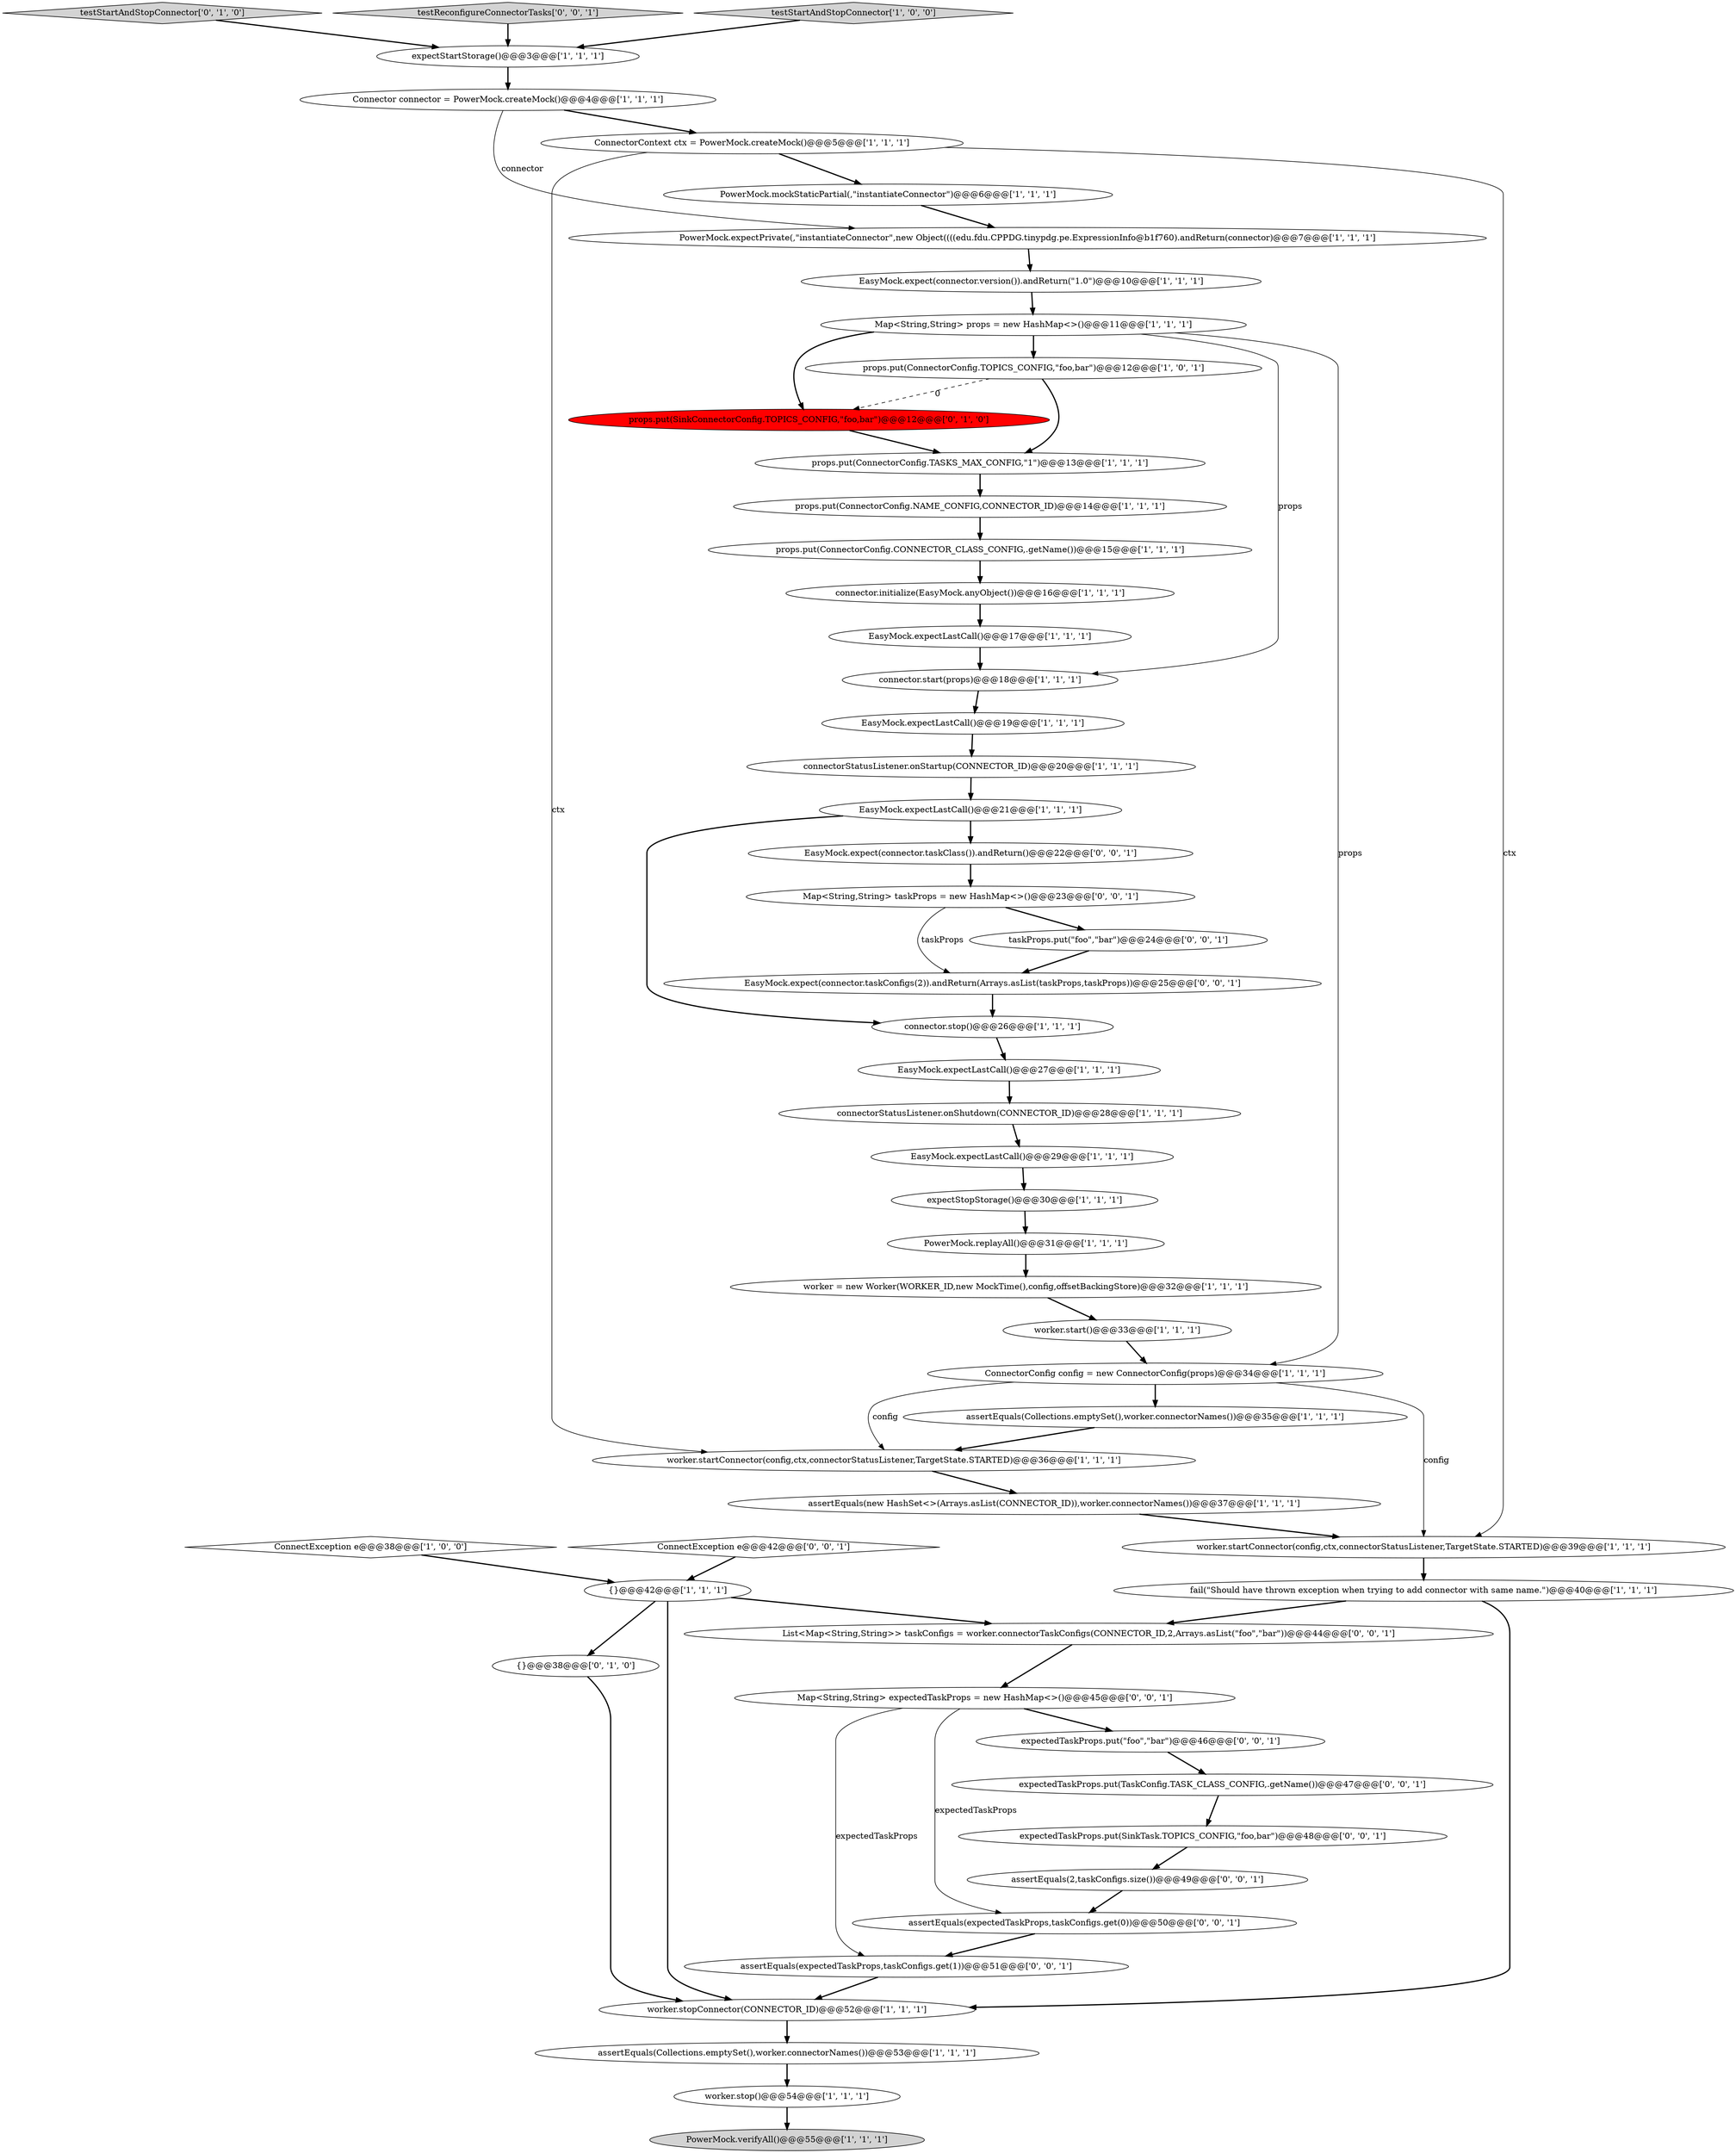 digraph {
41 [style = filled, label = "expectedTaskProps.put(\"foo\",\"bar\")@@@46@@@['0', '0', '1']", fillcolor = white, shape = ellipse image = "AAA0AAABBB3BBB"];
15 [style = filled, label = "assertEquals(Collections.emptySet(),worker.connectorNames())@@@35@@@['1', '1', '1']", fillcolor = white, shape = ellipse image = "AAA0AAABBB1BBB"];
32 [style = filled, label = "EasyMock.expectLastCall()@@@21@@@['1', '1', '1']", fillcolor = white, shape = ellipse image = "AAA0AAABBB1BBB"];
9 [style = filled, label = "props.put(ConnectorConfig.NAME_CONFIG,CONNECTOR_ID)@@@14@@@['1', '1', '1']", fillcolor = white, shape = ellipse image = "AAA0AAABBB1BBB"];
19 [style = filled, label = "expectStartStorage()@@@3@@@['1', '1', '1']", fillcolor = white, shape = ellipse image = "AAA0AAABBB1BBB"];
4 [style = filled, label = "worker.stop()@@@54@@@['1', '1', '1']", fillcolor = white, shape = ellipse image = "AAA0AAABBB1BBB"];
5 [style = filled, label = "EasyMock.expectLastCall()@@@29@@@['1', '1', '1']", fillcolor = white, shape = ellipse image = "AAA0AAABBB1BBB"];
21 [style = filled, label = "expectStopStorage()@@@30@@@['1', '1', '1']", fillcolor = white, shape = ellipse image = "AAA0AAABBB1BBB"];
36 [style = filled, label = "props.put(ConnectorConfig.TASKS_MAX_CONFIG,\"1\")@@@13@@@['1', '1', '1']", fillcolor = white, shape = ellipse image = "AAA0AAABBB1BBB"];
34 [style = filled, label = "worker = new Worker(WORKER_ID,new MockTime(),config,offsetBackingStore)@@@32@@@['1', '1', '1']", fillcolor = white, shape = ellipse image = "AAA0AAABBB1BBB"];
3 [style = filled, label = "assertEquals(new HashSet<>(Arrays.asList(CONNECTOR_ID)),worker.connectorNames())@@@37@@@['1', '1', '1']", fillcolor = white, shape = ellipse image = "AAA0AAABBB1BBB"];
26 [style = filled, label = "EasyMock.expectLastCall()@@@17@@@['1', '1', '1']", fillcolor = white, shape = ellipse image = "AAA0AAABBB1BBB"];
37 [style = filled, label = "worker.startConnector(config,ctx,connectorStatusListener,TargetState.STARTED)@@@36@@@['1', '1', '1']", fillcolor = white, shape = ellipse image = "AAA0AAABBB1BBB"];
54 [style = filled, label = "assertEquals(expectedTaskProps,taskConfigs.get(1))@@@51@@@['0', '0', '1']", fillcolor = white, shape = ellipse image = "AAA0AAABBB3BBB"];
52 [style = filled, label = "expectedTaskProps.put(TaskConfig.TASK_CLASS_CONFIG,.getName())@@@47@@@['0', '0', '1']", fillcolor = white, shape = ellipse image = "AAA0AAABBB3BBB"];
11 [style = filled, label = "Map<String,String> props = new HashMap<>()@@@11@@@['1', '1', '1']", fillcolor = white, shape = ellipse image = "AAA0AAABBB1BBB"];
35 [style = filled, label = "worker.stopConnector(CONNECTOR_ID)@@@52@@@['1', '1', '1']", fillcolor = white, shape = ellipse image = "AAA0AAABBB1BBB"];
40 [style = filled, label = "{}@@@38@@@['0', '1', '0']", fillcolor = white, shape = ellipse image = "AAA0AAABBB2BBB"];
24 [style = filled, label = "EasyMock.expectLastCall()@@@19@@@['1', '1', '1']", fillcolor = white, shape = ellipse image = "AAA0AAABBB1BBB"];
14 [style = filled, label = "connectorStatusListener.onStartup(CONNECTOR_ID)@@@20@@@['1', '1', '1']", fillcolor = white, shape = ellipse image = "AAA0AAABBB1BBB"];
45 [style = filled, label = "assertEquals(2,taskConfigs.size())@@@49@@@['0', '0', '1']", fillcolor = white, shape = ellipse image = "AAA0AAABBB3BBB"];
38 [style = filled, label = "props.put(SinkConnectorConfig.TOPICS_CONFIG,\"foo,bar\")@@@12@@@['0', '1', '0']", fillcolor = red, shape = ellipse image = "AAA1AAABBB2BBB"];
22 [style = filled, label = "ConnectorContext ctx = PowerMock.createMock()@@@5@@@['1', '1', '1']", fillcolor = white, shape = ellipse image = "AAA0AAABBB1BBB"];
7 [style = filled, label = "worker.startConnector(config,ctx,connectorStatusListener,TargetState.STARTED)@@@39@@@['1', '1', '1']", fillcolor = white, shape = ellipse image = "AAA0AAABBB1BBB"];
25 [style = filled, label = "PowerMock.expectPrivate(,\"instantiateConnector\",new Object((((edu.fdu.CPPDG.tinypdg.pe.ExpressionInfo@b1f760).andReturn(connector)@@@7@@@['1', '1', '1']", fillcolor = white, shape = ellipse image = "AAA0AAABBB1BBB"];
39 [style = filled, label = "testStartAndStopConnector['0', '1', '0']", fillcolor = lightgray, shape = diamond image = "AAA0AAABBB2BBB"];
49 [style = filled, label = "EasyMock.expect(connector.taskClass()).andReturn()@@@22@@@['0', '0', '1']", fillcolor = white, shape = ellipse image = "AAA0AAABBB3BBB"];
16 [style = filled, label = "PowerMock.replayAll()@@@31@@@['1', '1', '1']", fillcolor = white, shape = ellipse image = "AAA0AAABBB1BBB"];
10 [style = filled, label = "{}@@@42@@@['1', '1', '1']", fillcolor = white, shape = ellipse image = "AAA0AAABBB1BBB"];
33 [style = filled, label = "props.put(ConnectorConfig.TOPICS_CONFIG,\"foo,bar\")@@@12@@@['1', '0', '1']", fillcolor = white, shape = ellipse image = "AAA0AAABBB1BBB"];
44 [style = filled, label = "EasyMock.expect(connector.taskConfigs(2)).andReturn(Arrays.asList(taskProps,taskProps))@@@25@@@['0', '0', '1']", fillcolor = white, shape = ellipse image = "AAA0AAABBB3BBB"];
30 [style = filled, label = "ConnectorConfig config = new ConnectorConfig(props)@@@34@@@['1', '1', '1']", fillcolor = white, shape = ellipse image = "AAA0AAABBB1BBB"];
2 [style = filled, label = "worker.start()@@@33@@@['1', '1', '1']", fillcolor = white, shape = ellipse image = "AAA0AAABBB1BBB"];
51 [style = filled, label = "expectedTaskProps.put(SinkTask.TOPICS_CONFIG,\"foo,bar\")@@@48@@@['0', '0', '1']", fillcolor = white, shape = ellipse image = "AAA0AAABBB3BBB"];
29 [style = filled, label = "connector.start(props)@@@18@@@['1', '1', '1']", fillcolor = white, shape = ellipse image = "AAA0AAABBB1BBB"];
53 [style = filled, label = "List<Map<String,String>> taskConfigs = worker.connectorTaskConfigs(CONNECTOR_ID,2,Arrays.asList(\"foo\",\"bar\"))@@@44@@@['0', '0', '1']", fillcolor = white, shape = ellipse image = "AAA0AAABBB3BBB"];
42 [style = filled, label = "assertEquals(expectedTaskProps,taskConfigs.get(0))@@@50@@@['0', '0', '1']", fillcolor = white, shape = ellipse image = "AAA0AAABBB3BBB"];
48 [style = filled, label = "Map<String,String> taskProps = new HashMap<>()@@@23@@@['0', '0', '1']", fillcolor = white, shape = ellipse image = "AAA0AAABBB3BBB"];
31 [style = filled, label = "connector.initialize(EasyMock.anyObject())@@@16@@@['1', '1', '1']", fillcolor = white, shape = ellipse image = "AAA0AAABBB1BBB"];
46 [style = filled, label = "Map<String,String> expectedTaskProps = new HashMap<>()@@@45@@@['0', '0', '1']", fillcolor = white, shape = ellipse image = "AAA0AAABBB3BBB"];
13 [style = filled, label = "fail(\"Should have thrown exception when trying to add connector with same name.\")@@@40@@@['1', '1', '1']", fillcolor = white, shape = ellipse image = "AAA0AAABBB1BBB"];
23 [style = filled, label = "Connector connector = PowerMock.createMock()@@@4@@@['1', '1', '1']", fillcolor = white, shape = ellipse image = "AAA0AAABBB1BBB"];
0 [style = filled, label = "PowerMock.mockStaticPartial(,\"instantiateConnector\")@@@6@@@['1', '1', '1']", fillcolor = white, shape = ellipse image = "AAA0AAABBB1BBB"];
1 [style = filled, label = "connectorStatusListener.onShutdown(CONNECTOR_ID)@@@28@@@['1', '1', '1']", fillcolor = white, shape = ellipse image = "AAA0AAABBB1BBB"];
43 [style = filled, label = "ConnectException e@@@42@@@['0', '0', '1']", fillcolor = white, shape = diamond image = "AAA0AAABBB3BBB"];
20 [style = filled, label = "props.put(ConnectorConfig.CONNECTOR_CLASS_CONFIG,.getName())@@@15@@@['1', '1', '1']", fillcolor = white, shape = ellipse image = "AAA0AAABBB1BBB"];
50 [style = filled, label = "testReconfigureConnectorTasks['0', '0', '1']", fillcolor = lightgray, shape = diamond image = "AAA0AAABBB3BBB"];
6 [style = filled, label = "ConnectException e@@@38@@@['1', '0', '0']", fillcolor = white, shape = diamond image = "AAA0AAABBB1BBB"];
12 [style = filled, label = "connector.stop()@@@26@@@['1', '1', '1']", fillcolor = white, shape = ellipse image = "AAA0AAABBB1BBB"];
8 [style = filled, label = "EasyMock.expectLastCall()@@@27@@@['1', '1', '1']", fillcolor = white, shape = ellipse image = "AAA0AAABBB1BBB"];
18 [style = filled, label = "EasyMock.expect(connector.version()).andReturn(\"1.0\")@@@10@@@['1', '1', '1']", fillcolor = white, shape = ellipse image = "AAA0AAABBB1BBB"];
28 [style = filled, label = "assertEquals(Collections.emptySet(),worker.connectorNames())@@@53@@@['1', '1', '1']", fillcolor = white, shape = ellipse image = "AAA0AAABBB1BBB"];
47 [style = filled, label = "taskProps.put(\"foo\",\"bar\")@@@24@@@['0', '0', '1']", fillcolor = white, shape = ellipse image = "AAA0AAABBB3BBB"];
27 [style = filled, label = "PowerMock.verifyAll()@@@55@@@['1', '1', '1']", fillcolor = lightgray, shape = ellipse image = "AAA0AAABBB1BBB"];
17 [style = filled, label = "testStartAndStopConnector['1', '0', '0']", fillcolor = lightgray, shape = diamond image = "AAA0AAABBB1BBB"];
1->5 [style = bold, label=""];
7->13 [style = bold, label=""];
22->7 [style = solid, label="ctx"];
30->37 [style = solid, label="config"];
54->35 [style = bold, label=""];
39->19 [style = bold, label=""];
11->38 [style = bold, label=""];
36->9 [style = bold, label=""];
40->35 [style = bold, label=""];
50->19 [style = bold, label=""];
13->53 [style = bold, label=""];
32->12 [style = bold, label=""];
22->37 [style = solid, label="ctx"];
46->54 [style = solid, label="expectedTaskProps"];
26->29 [style = bold, label=""];
32->49 [style = bold, label=""];
18->11 [style = bold, label=""];
25->18 [style = bold, label=""];
10->53 [style = bold, label=""];
30->7 [style = solid, label="config"];
16->34 [style = bold, label=""];
10->35 [style = bold, label=""];
49->48 [style = bold, label=""];
38->36 [style = bold, label=""];
9->20 [style = bold, label=""];
20->31 [style = bold, label=""];
23->25 [style = solid, label="connector"];
44->12 [style = bold, label=""];
17->19 [style = bold, label=""];
46->41 [style = bold, label=""];
37->3 [style = bold, label=""];
24->14 [style = bold, label=""];
41->52 [style = bold, label=""];
35->28 [style = bold, label=""];
8->1 [style = bold, label=""];
5->21 [style = bold, label=""];
31->26 [style = bold, label=""];
53->46 [style = bold, label=""];
28->4 [style = bold, label=""];
23->22 [style = bold, label=""];
22->0 [style = bold, label=""];
34->2 [style = bold, label=""];
3->7 [style = bold, label=""];
51->45 [style = bold, label=""];
0->25 [style = bold, label=""];
33->38 [style = dashed, label="0"];
12->8 [style = bold, label=""];
48->47 [style = bold, label=""];
19->23 [style = bold, label=""];
6->10 [style = bold, label=""];
33->36 [style = bold, label=""];
4->27 [style = bold, label=""];
11->29 [style = solid, label="props"];
11->30 [style = solid, label="props"];
48->44 [style = solid, label="taskProps"];
11->33 [style = bold, label=""];
21->16 [style = bold, label=""];
10->40 [style = bold, label=""];
47->44 [style = bold, label=""];
45->42 [style = bold, label=""];
43->10 [style = bold, label=""];
52->51 [style = bold, label=""];
2->30 [style = bold, label=""];
42->54 [style = bold, label=""];
29->24 [style = bold, label=""];
14->32 [style = bold, label=""];
15->37 [style = bold, label=""];
13->35 [style = bold, label=""];
46->42 [style = solid, label="expectedTaskProps"];
30->15 [style = bold, label=""];
}
